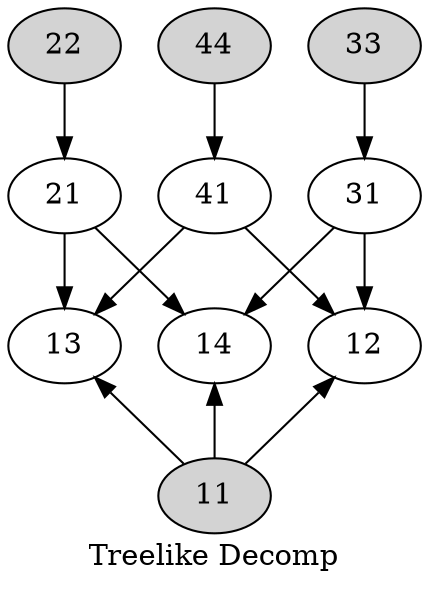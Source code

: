 digraph tl4b {
 // graph [ordering = "in"];
 { node [style = filled]; 11; 22; 33; 44}
 21; 13; 31; 14; 41; 12;

 12 -> 11 [dir = back]
 13 -> 11 [dir = back]

 
 33 -> 31;
 // 11 -> 13;
 21 -> 13;
 41 -> 13;

 22 -> 21;
 // 11 -> 12;
 31 -> 12;
 41 -> 12;


 44 -> 41;
 // 11 -> 14;
 14 -> 11 [dir = back]
 21 -> 14;
 31 -> 14;
 // {12; 13; 14} -> 11 [style = invis];
 
 label="Treelike Decomp"
}
